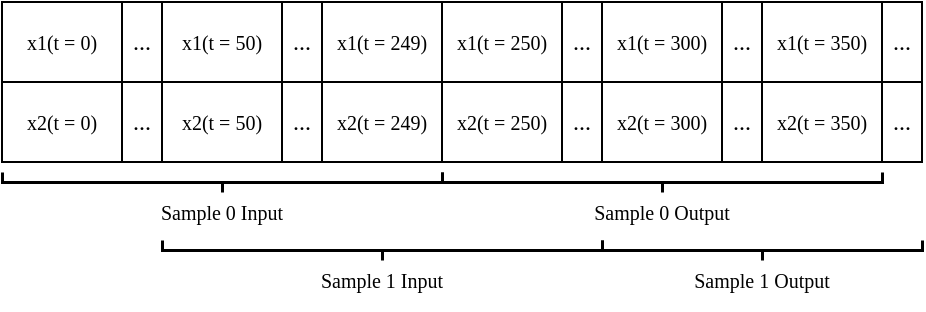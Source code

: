 <mxfile version="17.4.6" type="github">
  <diagram id="U_GDBTo5VG5hcJ3HHBJ4" name="Page-1">
    <mxGraphModel dx="583" dy="367" grid="0" gridSize="10" guides="1" tooltips="1" connect="1" arrows="1" fold="1" page="1" pageScale="1" pageWidth="827" pageHeight="1169" math="0" shadow="0">
      <root>
        <mxCell id="0" />
        <mxCell id="1" parent="0" />
        <mxCell id="BB27fuwjgBe4qtjf1dp3-1" value="&lt;font style=&quot;font-size: 10px&quot;&gt;x1(t = 300)&lt;/font&gt;" style="rounded=0;whiteSpace=wrap;html=1;fontFamily=Tahoma;" parent="1" vertex="1">
          <mxGeometry x="460" y="80" width="60" height="40" as="geometry" />
        </mxCell>
        <mxCell id="BB27fuwjgBe4qtjf1dp3-2" value="&lt;font style=&quot;font-size: 10px&quot;&gt;x1(t = 250)&lt;/font&gt;" style="rounded=0;whiteSpace=wrap;html=1;fontFamily=Tahoma;" parent="1" vertex="1">
          <mxGeometry x="380" y="80" width="60" height="40" as="geometry" />
        </mxCell>
        <mxCell id="BB27fuwjgBe4qtjf1dp3-3" value="..." style="rounded=0;whiteSpace=wrap;html=1;fontFamily=Tahoma;" parent="1" vertex="1">
          <mxGeometry x="440" y="80" width="20" height="40" as="geometry" />
        </mxCell>
        <mxCell id="BB27fuwjgBe4qtjf1dp3-4" value="..." style="rounded=0;whiteSpace=wrap;html=1;fontFamily=Tahoma;" parent="1" vertex="1">
          <mxGeometry x="220" y="80" width="20" height="40" as="geometry" />
        </mxCell>
        <mxCell id="BB27fuwjgBe4qtjf1dp3-5" value="&lt;font style=&quot;font-size: 10px&quot;&gt;x1(t = 249)&lt;/font&gt;" style="rounded=0;whiteSpace=wrap;html=1;fontFamily=Tahoma;" parent="1" vertex="1">
          <mxGeometry x="320" y="80" width="60" height="40" as="geometry" />
        </mxCell>
        <mxCell id="BB27fuwjgBe4qtjf1dp3-6" value="&lt;font style=&quot;font-size: 10px&quot;&gt;x1(t = 50)&lt;/font&gt;" style="rounded=0;whiteSpace=wrap;html=1;fontFamily=Tahoma;" parent="1" vertex="1">
          <mxGeometry x="240" y="80" width="60" height="40" as="geometry" />
        </mxCell>
        <mxCell id="BB27fuwjgBe4qtjf1dp3-7" value="&lt;font style=&quot;font-size: 10px&quot;&gt;x1(t = 0)&lt;/font&gt;" style="rounded=0;whiteSpace=wrap;html=1;fontFamily=Tahoma;" parent="1" vertex="1">
          <mxGeometry x="160" y="80" width="60" height="40" as="geometry" />
        </mxCell>
        <mxCell id="BB27fuwjgBe4qtjf1dp3-8" value="..." style="rounded=0;whiteSpace=wrap;html=1;fontFamily=Tahoma;" parent="1" vertex="1">
          <mxGeometry x="520" y="80" width="20" height="40" as="geometry" />
        </mxCell>
        <mxCell id="BB27fuwjgBe4qtjf1dp3-9" value="&lt;font style=&quot;font-size: 10px&quot;&gt;x1(t = 350)&lt;/font&gt;" style="rounded=0;whiteSpace=wrap;html=1;fontFamily=Tahoma;" parent="1" vertex="1">
          <mxGeometry x="540" y="80" width="60" height="40" as="geometry" />
        </mxCell>
        <mxCell id="BB27fuwjgBe4qtjf1dp3-10" value="..." style="rounded=0;whiteSpace=wrap;html=1;fontFamily=Tahoma;" parent="1" vertex="1">
          <mxGeometry x="600" y="80" width="20" height="40" as="geometry" />
        </mxCell>
        <mxCell id="BB27fuwjgBe4qtjf1dp3-11" value="..." style="rounded=0;whiteSpace=wrap;html=1;fontFamily=Tahoma;" parent="1" vertex="1">
          <mxGeometry x="300" y="80" width="20" height="40" as="geometry" />
        </mxCell>
        <mxCell id="BB27fuwjgBe4qtjf1dp3-12" value="&lt;font style=&quot;font-size: 10px&quot;&gt;x2(t = 300)&lt;/font&gt;" style="rounded=0;whiteSpace=wrap;html=1;fontFamily=Tahoma;" parent="1" vertex="1">
          <mxGeometry x="460" y="120" width="60" height="40" as="geometry" />
        </mxCell>
        <mxCell id="BB27fuwjgBe4qtjf1dp3-13" value="&lt;font style=&quot;font-size: 10px&quot;&gt;x2(t = 250)&lt;/font&gt;" style="rounded=0;whiteSpace=wrap;html=1;fontFamily=Tahoma;" parent="1" vertex="1">
          <mxGeometry x="380" y="120" width="60" height="40" as="geometry" />
        </mxCell>
        <mxCell id="BB27fuwjgBe4qtjf1dp3-14" value="..." style="rounded=0;whiteSpace=wrap;html=1;fontFamily=Tahoma;" parent="1" vertex="1">
          <mxGeometry x="440" y="120" width="20" height="40" as="geometry" />
        </mxCell>
        <mxCell id="BB27fuwjgBe4qtjf1dp3-15" value="..." style="rounded=0;whiteSpace=wrap;html=1;fontFamily=Tahoma;" parent="1" vertex="1">
          <mxGeometry x="220" y="120" width="20" height="40" as="geometry" />
        </mxCell>
        <mxCell id="BB27fuwjgBe4qtjf1dp3-16" value="&lt;font style=&quot;font-size: 10px&quot;&gt;x2(t = 249)&lt;/font&gt;" style="rounded=0;whiteSpace=wrap;html=1;fontFamily=Tahoma;" parent="1" vertex="1">
          <mxGeometry x="320" y="120" width="60" height="40" as="geometry" />
        </mxCell>
        <mxCell id="BB27fuwjgBe4qtjf1dp3-17" value="&lt;font style=&quot;font-size: 10px&quot;&gt;x2(t = 50)&lt;/font&gt;" style="rounded=0;whiteSpace=wrap;html=1;fontFamily=Tahoma;" parent="1" vertex="1">
          <mxGeometry x="240" y="120" width="60" height="40" as="geometry" />
        </mxCell>
        <mxCell id="BB27fuwjgBe4qtjf1dp3-18" value="&lt;font style=&quot;font-size: 10px&quot;&gt;x2(t = 0)&lt;/font&gt;" style="rounded=0;whiteSpace=wrap;html=1;fontFamily=Tahoma;" parent="1" vertex="1">
          <mxGeometry x="160" y="120" width="60" height="40" as="geometry" />
        </mxCell>
        <mxCell id="BB27fuwjgBe4qtjf1dp3-19" value="..." style="rounded=0;whiteSpace=wrap;html=1;fontFamily=Tahoma;" parent="1" vertex="1">
          <mxGeometry x="520" y="120" width="20" height="40" as="geometry" />
        </mxCell>
        <mxCell id="BB27fuwjgBe4qtjf1dp3-20" value="&lt;font style=&quot;font-size: 10px&quot;&gt;x2(t = 350)&lt;/font&gt;" style="rounded=0;whiteSpace=wrap;html=1;fontFamily=Tahoma;" parent="1" vertex="1">
          <mxGeometry x="540" y="120" width="60" height="40" as="geometry" />
        </mxCell>
        <mxCell id="BB27fuwjgBe4qtjf1dp3-21" value="..." style="rounded=0;whiteSpace=wrap;html=1;fontFamily=Tahoma;" parent="1" vertex="1">
          <mxGeometry x="600" y="120" width="20" height="40" as="geometry" />
        </mxCell>
        <mxCell id="BB27fuwjgBe4qtjf1dp3-22" value="..." style="rounded=0;whiteSpace=wrap;html=1;fontFamily=Tahoma;" parent="1" vertex="1">
          <mxGeometry x="300" y="120" width="20" height="40" as="geometry" />
        </mxCell>
        <mxCell id="BB27fuwjgBe4qtjf1dp3-23" value="" style="strokeWidth=1.5;html=1;shape=mxgraph.flowchart.annotation_2;align=left;labelPosition=right;pointerEvents=1;fontSize=10;rotation=-90;fontFamily=Tahoma;" parent="1" vertex="1">
          <mxGeometry x="265" y="60" width="10" height="220" as="geometry" />
        </mxCell>
        <mxCell id="BB27fuwjgBe4qtjf1dp3-24" value="Sample 0 Input" style="text;html=1;strokeColor=none;fillColor=none;align=center;verticalAlign=middle;whiteSpace=wrap;rounded=0;fontSize=10;fontFamily=Tahoma;" parent="1" vertex="1">
          <mxGeometry x="234.06" y="170" width="71.87" height="30" as="geometry" />
        </mxCell>
        <mxCell id="BB27fuwjgBe4qtjf1dp3-26" value="Sample 0 Output" style="text;html=1;strokeColor=none;fillColor=none;align=center;verticalAlign=middle;whiteSpace=wrap;rounded=0;fontSize=10;fontFamily=Tahoma;" parent="1" vertex="1">
          <mxGeometry x="440.01" y="170" width="100" height="30" as="geometry" />
        </mxCell>
        <mxCell id="BB27fuwjgBe4qtjf1dp3-28" value="Sample 1 Input" style="text;html=1;strokeColor=none;fillColor=none;align=center;verticalAlign=middle;whiteSpace=wrap;rounded=0;fontSize=10;fontFamily=Tahoma;" parent="1" vertex="1">
          <mxGeometry x="314.07" y="204" width="71.87" height="30" as="geometry" />
        </mxCell>
        <mxCell id="BB27fuwjgBe4qtjf1dp3-30" value="Sample 1 Output" style="text;html=1;strokeColor=none;fillColor=none;align=center;verticalAlign=middle;whiteSpace=wrap;rounded=0;fontSize=10;fontFamily=Tahoma;" parent="1" vertex="1">
          <mxGeometry x="490" y="204" width="100" height="30" as="geometry" />
        </mxCell>
        <mxCell id="0HNvvGG55G2cPewQk-Xg-3" value="" style="strokeWidth=1.5;html=1;shape=mxgraph.flowchart.annotation_2;align=left;labelPosition=right;pointerEvents=1;fontSize=10;rotation=-90;fontFamily=Tahoma;" parent="1" vertex="1">
          <mxGeometry x="345" y="94" width="10" height="220" as="geometry" />
        </mxCell>
        <mxCell id="0HNvvGG55G2cPewQk-Xg-4" value="" style="strokeWidth=1.5;html=1;shape=mxgraph.flowchart.annotation_2;align=left;labelPosition=right;pointerEvents=1;fontSize=10;rotation=-90;fontFamily=Tahoma;" parent="1" vertex="1">
          <mxGeometry x="485" y="60" width="10" height="220" as="geometry" />
        </mxCell>
        <mxCell id="0HNvvGG55G2cPewQk-Xg-5" value="" style="strokeWidth=1.5;html=1;shape=mxgraph.flowchart.annotation_2;align=left;labelPosition=right;pointerEvents=1;fontSize=10;rotation=-90;fontFamily=Tahoma;" parent="1" vertex="1">
          <mxGeometry x="535" y="124" width="10" height="160" as="geometry" />
        </mxCell>
      </root>
    </mxGraphModel>
  </diagram>
</mxfile>
